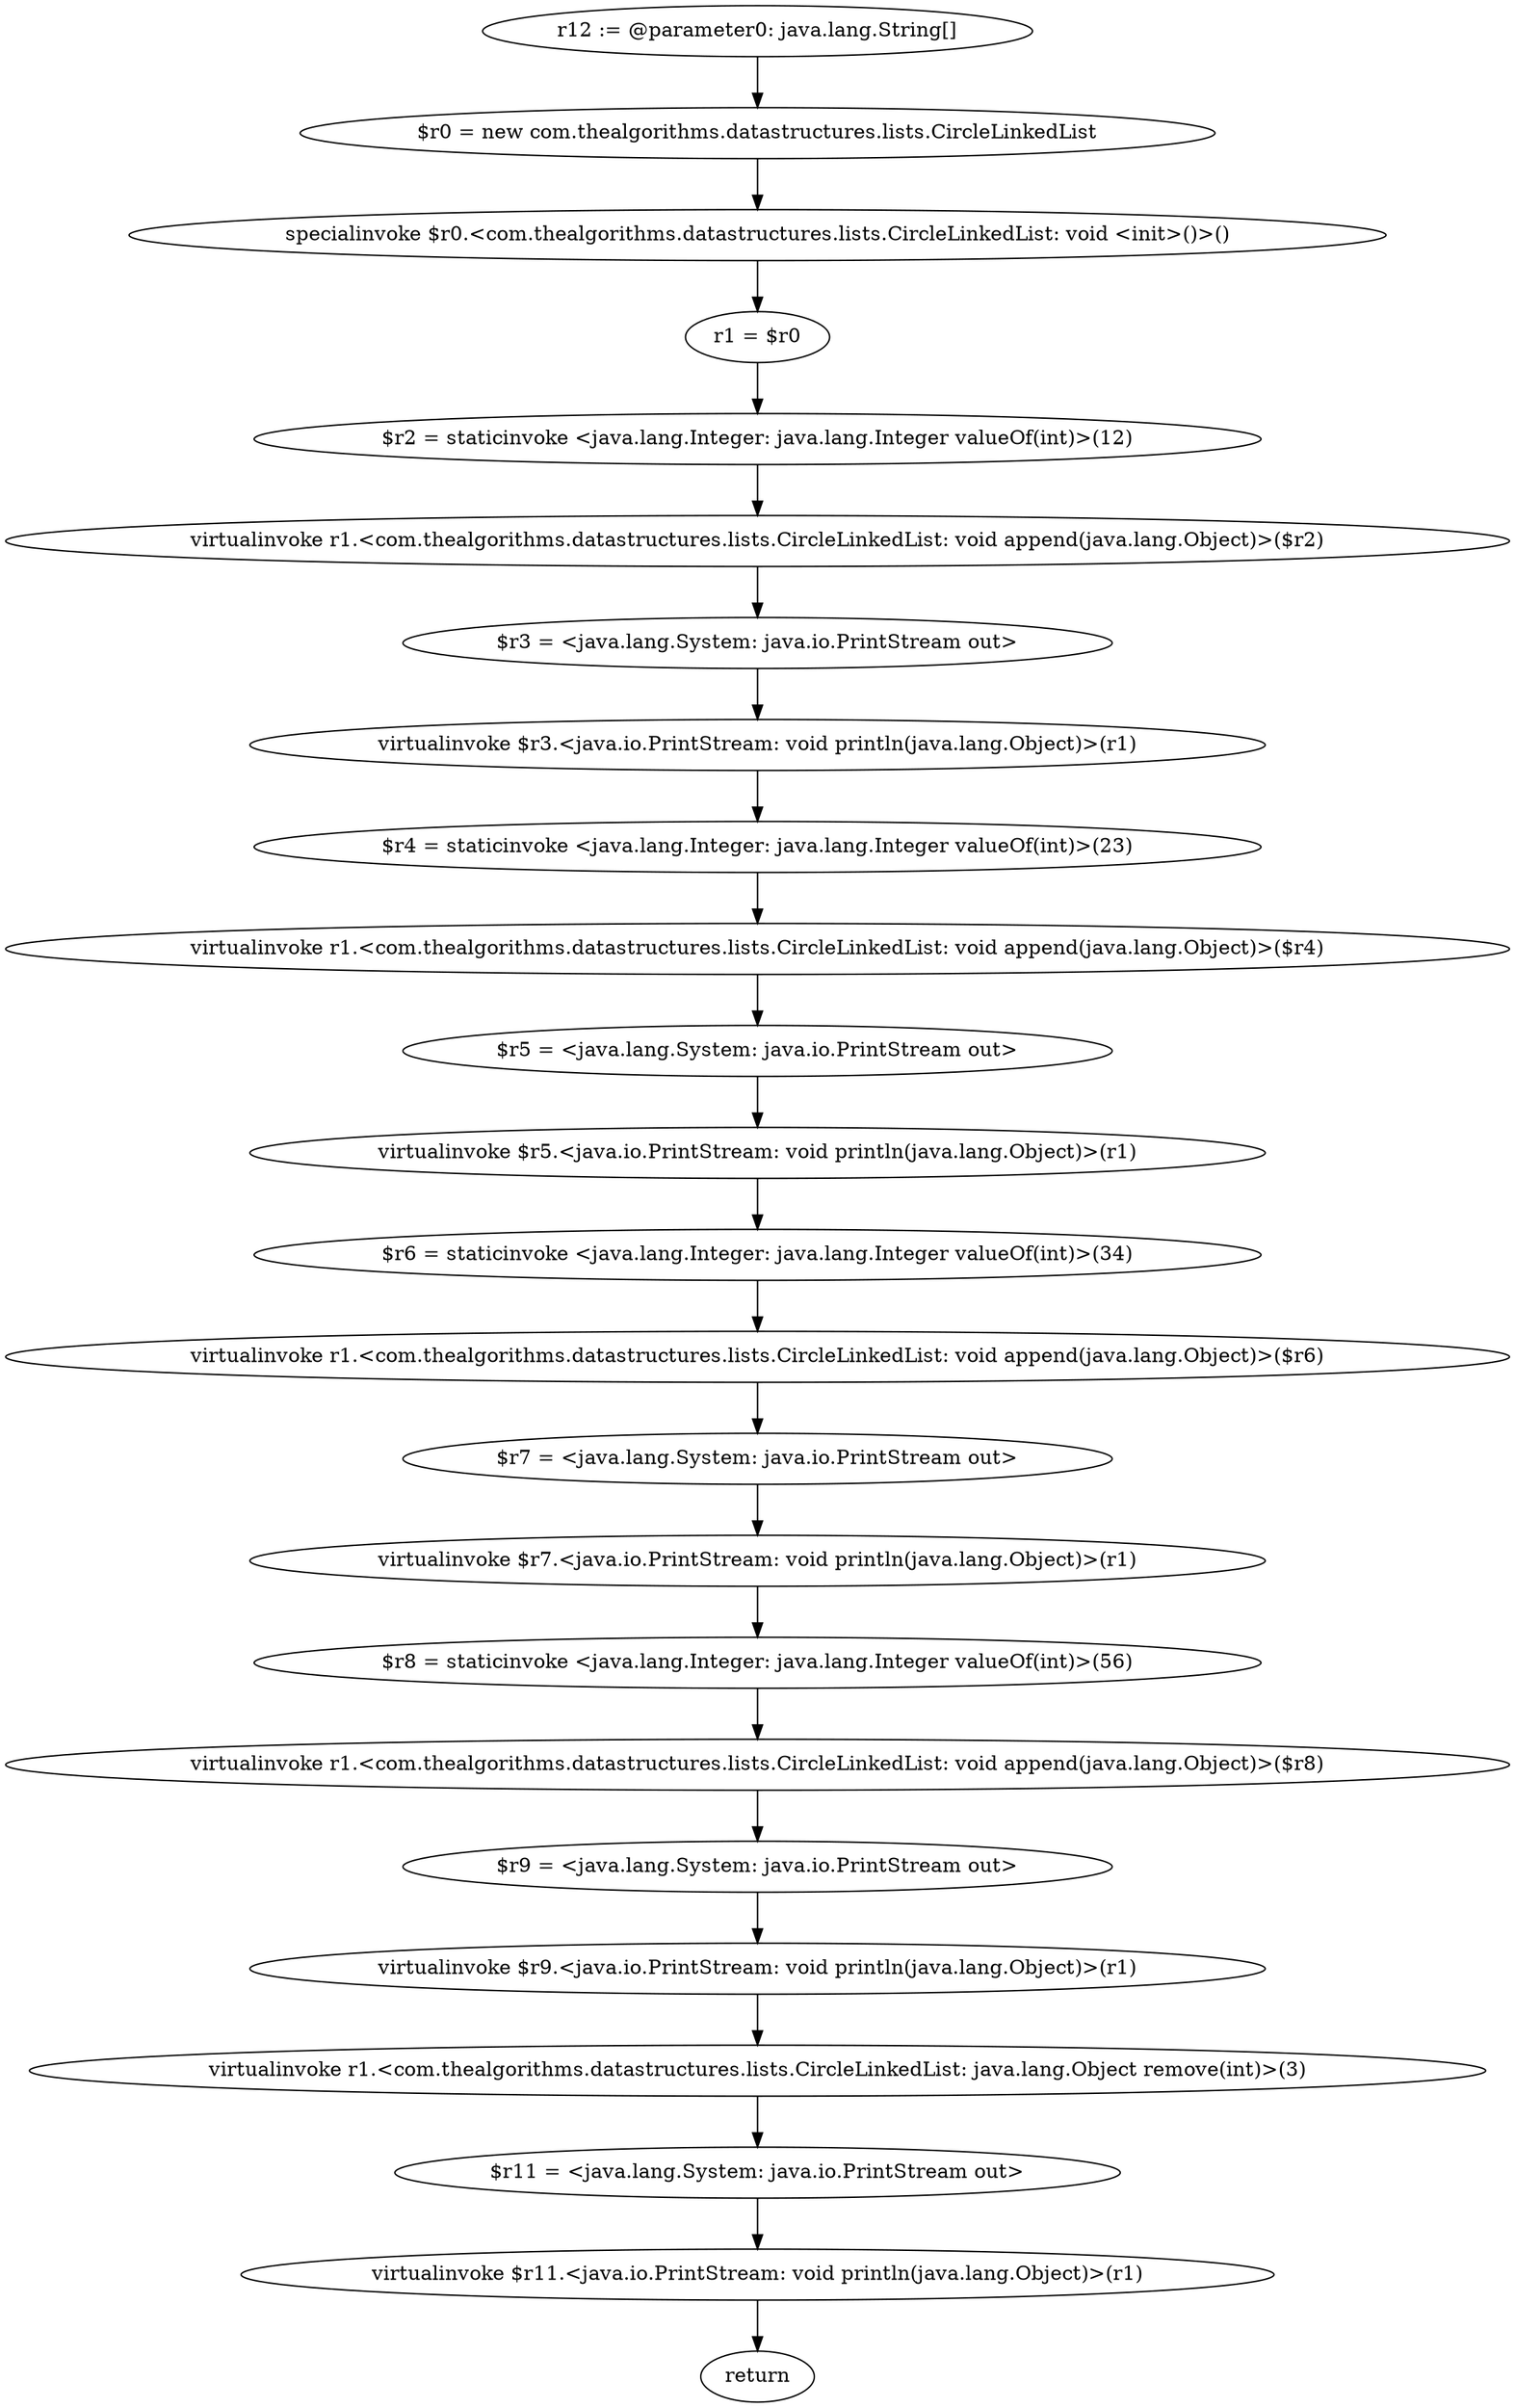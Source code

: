 digraph "unitGraph" {
    "r12 := @parameter0: java.lang.String[]"
    "$r0 = new com.thealgorithms.datastructures.lists.CircleLinkedList"
    "specialinvoke $r0.<com.thealgorithms.datastructures.lists.CircleLinkedList: void <init>()>()"
    "r1 = $r0"
    "$r2 = staticinvoke <java.lang.Integer: java.lang.Integer valueOf(int)>(12)"
    "virtualinvoke r1.<com.thealgorithms.datastructures.lists.CircleLinkedList: void append(java.lang.Object)>($r2)"
    "$r3 = <java.lang.System: java.io.PrintStream out>"
    "virtualinvoke $r3.<java.io.PrintStream: void println(java.lang.Object)>(r1)"
    "$r4 = staticinvoke <java.lang.Integer: java.lang.Integer valueOf(int)>(23)"
    "virtualinvoke r1.<com.thealgorithms.datastructures.lists.CircleLinkedList: void append(java.lang.Object)>($r4)"
    "$r5 = <java.lang.System: java.io.PrintStream out>"
    "virtualinvoke $r5.<java.io.PrintStream: void println(java.lang.Object)>(r1)"
    "$r6 = staticinvoke <java.lang.Integer: java.lang.Integer valueOf(int)>(34)"
    "virtualinvoke r1.<com.thealgorithms.datastructures.lists.CircleLinkedList: void append(java.lang.Object)>($r6)"
    "$r7 = <java.lang.System: java.io.PrintStream out>"
    "virtualinvoke $r7.<java.io.PrintStream: void println(java.lang.Object)>(r1)"
    "$r8 = staticinvoke <java.lang.Integer: java.lang.Integer valueOf(int)>(56)"
    "virtualinvoke r1.<com.thealgorithms.datastructures.lists.CircleLinkedList: void append(java.lang.Object)>($r8)"
    "$r9 = <java.lang.System: java.io.PrintStream out>"
    "virtualinvoke $r9.<java.io.PrintStream: void println(java.lang.Object)>(r1)"
    "virtualinvoke r1.<com.thealgorithms.datastructures.lists.CircleLinkedList: java.lang.Object remove(int)>(3)"
    "$r11 = <java.lang.System: java.io.PrintStream out>"
    "virtualinvoke $r11.<java.io.PrintStream: void println(java.lang.Object)>(r1)"
    "return"
    "r12 := @parameter0: java.lang.String[]"->"$r0 = new com.thealgorithms.datastructures.lists.CircleLinkedList";
    "$r0 = new com.thealgorithms.datastructures.lists.CircleLinkedList"->"specialinvoke $r0.<com.thealgorithms.datastructures.lists.CircleLinkedList: void <init>()>()";
    "specialinvoke $r0.<com.thealgorithms.datastructures.lists.CircleLinkedList: void <init>()>()"->"r1 = $r0";
    "r1 = $r0"->"$r2 = staticinvoke <java.lang.Integer: java.lang.Integer valueOf(int)>(12)";
    "$r2 = staticinvoke <java.lang.Integer: java.lang.Integer valueOf(int)>(12)"->"virtualinvoke r1.<com.thealgorithms.datastructures.lists.CircleLinkedList: void append(java.lang.Object)>($r2)";
    "virtualinvoke r1.<com.thealgorithms.datastructures.lists.CircleLinkedList: void append(java.lang.Object)>($r2)"->"$r3 = <java.lang.System: java.io.PrintStream out>";
    "$r3 = <java.lang.System: java.io.PrintStream out>"->"virtualinvoke $r3.<java.io.PrintStream: void println(java.lang.Object)>(r1)";
    "virtualinvoke $r3.<java.io.PrintStream: void println(java.lang.Object)>(r1)"->"$r4 = staticinvoke <java.lang.Integer: java.lang.Integer valueOf(int)>(23)";
    "$r4 = staticinvoke <java.lang.Integer: java.lang.Integer valueOf(int)>(23)"->"virtualinvoke r1.<com.thealgorithms.datastructures.lists.CircleLinkedList: void append(java.lang.Object)>($r4)";
    "virtualinvoke r1.<com.thealgorithms.datastructures.lists.CircleLinkedList: void append(java.lang.Object)>($r4)"->"$r5 = <java.lang.System: java.io.PrintStream out>";
    "$r5 = <java.lang.System: java.io.PrintStream out>"->"virtualinvoke $r5.<java.io.PrintStream: void println(java.lang.Object)>(r1)";
    "virtualinvoke $r5.<java.io.PrintStream: void println(java.lang.Object)>(r1)"->"$r6 = staticinvoke <java.lang.Integer: java.lang.Integer valueOf(int)>(34)";
    "$r6 = staticinvoke <java.lang.Integer: java.lang.Integer valueOf(int)>(34)"->"virtualinvoke r1.<com.thealgorithms.datastructures.lists.CircleLinkedList: void append(java.lang.Object)>($r6)";
    "virtualinvoke r1.<com.thealgorithms.datastructures.lists.CircleLinkedList: void append(java.lang.Object)>($r6)"->"$r7 = <java.lang.System: java.io.PrintStream out>";
    "$r7 = <java.lang.System: java.io.PrintStream out>"->"virtualinvoke $r7.<java.io.PrintStream: void println(java.lang.Object)>(r1)";
    "virtualinvoke $r7.<java.io.PrintStream: void println(java.lang.Object)>(r1)"->"$r8 = staticinvoke <java.lang.Integer: java.lang.Integer valueOf(int)>(56)";
    "$r8 = staticinvoke <java.lang.Integer: java.lang.Integer valueOf(int)>(56)"->"virtualinvoke r1.<com.thealgorithms.datastructures.lists.CircleLinkedList: void append(java.lang.Object)>($r8)";
    "virtualinvoke r1.<com.thealgorithms.datastructures.lists.CircleLinkedList: void append(java.lang.Object)>($r8)"->"$r9 = <java.lang.System: java.io.PrintStream out>";
    "$r9 = <java.lang.System: java.io.PrintStream out>"->"virtualinvoke $r9.<java.io.PrintStream: void println(java.lang.Object)>(r1)";
    "virtualinvoke $r9.<java.io.PrintStream: void println(java.lang.Object)>(r1)"->"virtualinvoke r1.<com.thealgorithms.datastructures.lists.CircleLinkedList: java.lang.Object remove(int)>(3)";
    "virtualinvoke r1.<com.thealgorithms.datastructures.lists.CircleLinkedList: java.lang.Object remove(int)>(3)"->"$r11 = <java.lang.System: java.io.PrintStream out>";
    "$r11 = <java.lang.System: java.io.PrintStream out>"->"virtualinvoke $r11.<java.io.PrintStream: void println(java.lang.Object)>(r1)";
    "virtualinvoke $r11.<java.io.PrintStream: void println(java.lang.Object)>(r1)"->"return";
}
